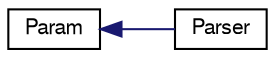 digraph "Graphical Class Hierarchy"
{
  edge [fontname="FreeSans",fontsize="10",labelfontname="FreeSans",labelfontsize="10"];
  node [fontname="FreeSans",fontsize="10",shape=record];
  rankdir="LR";
  Node1 [label="Param",height=0.2,width=0.4,color="black", fillcolor="white", style="filled",URL="$classParam.html"];
  Node1 -> Node2 [dir="back",color="midnightblue",fontsize="10",style="solid",fontname="FreeSans"];
  Node2 [label="Parser",height=0.2,width=0.4,color="black", fillcolor="white", style="filled",URL="$classParser.html",tooltip="A parser class based on Param It parses files with the syntax key &lt;type&gt; value where key can contain ..."];
}
